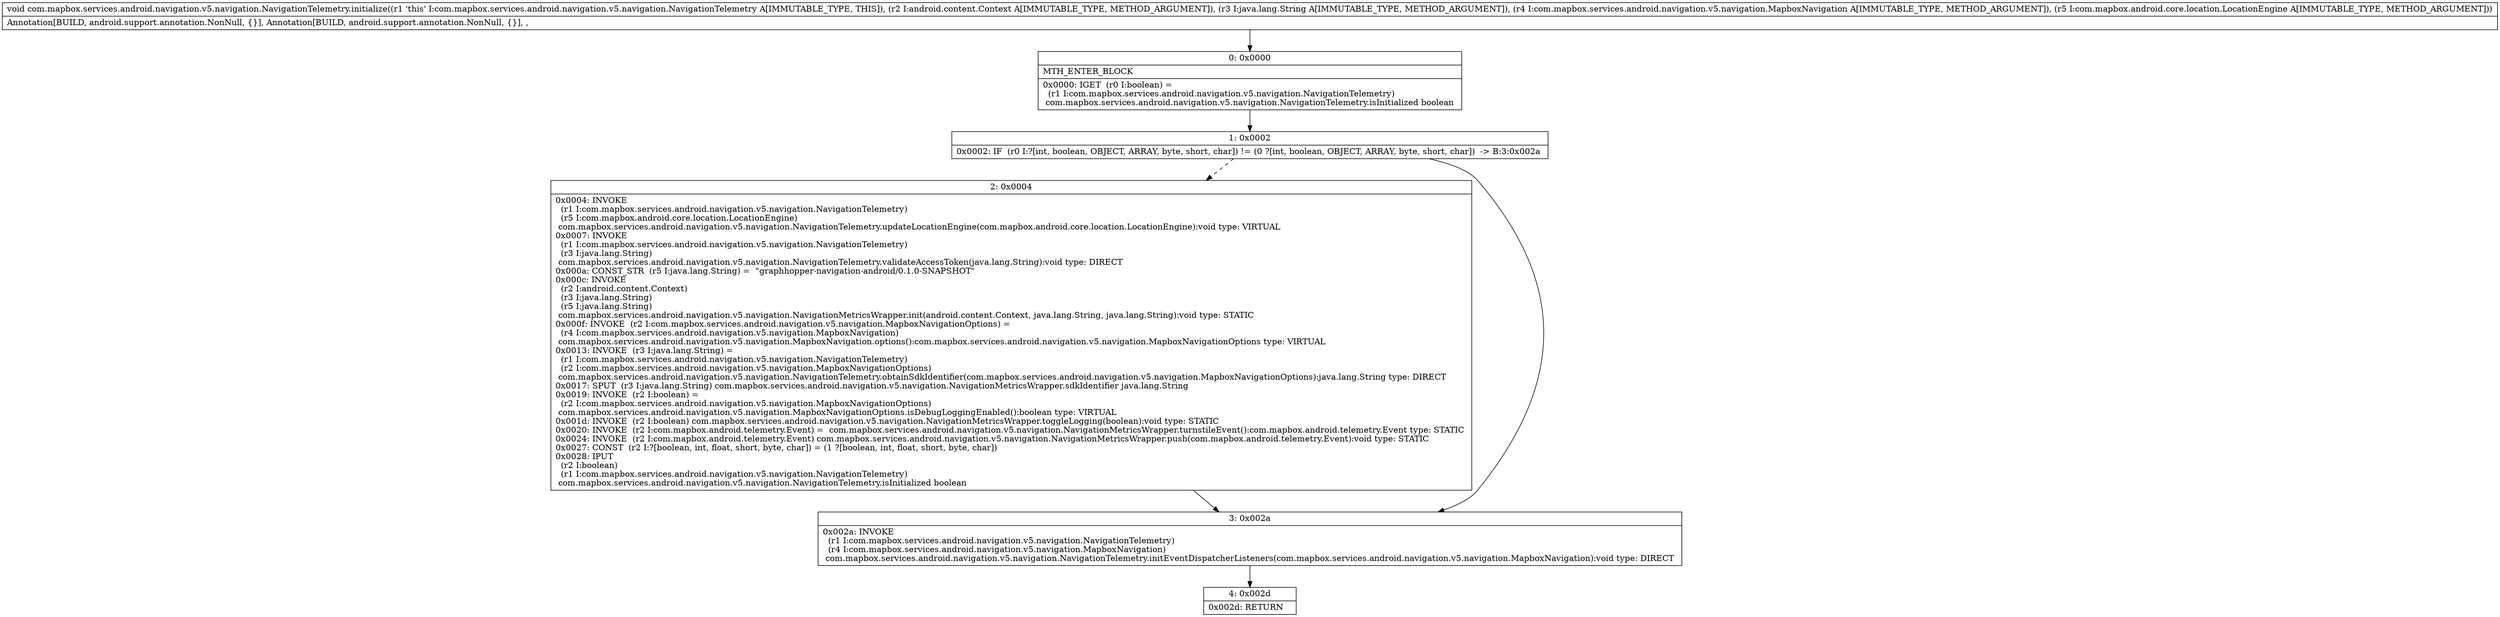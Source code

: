 digraph "CFG forcom.mapbox.services.android.navigation.v5.navigation.NavigationTelemetry.initialize(Landroid\/content\/Context;Ljava\/lang\/String;Lcom\/mapbox\/services\/android\/navigation\/v5\/navigation\/MapboxNavigation;Lcom\/mapbox\/android\/core\/location\/LocationEngine;)V" {
Node_0 [shape=record,label="{0\:\ 0x0000|MTH_ENTER_BLOCK\l|0x0000: IGET  (r0 I:boolean) = \l  (r1 I:com.mapbox.services.android.navigation.v5.navigation.NavigationTelemetry)\l com.mapbox.services.android.navigation.v5.navigation.NavigationTelemetry.isInitialized boolean \l}"];
Node_1 [shape=record,label="{1\:\ 0x0002|0x0002: IF  (r0 I:?[int, boolean, OBJECT, ARRAY, byte, short, char]) != (0 ?[int, boolean, OBJECT, ARRAY, byte, short, char])  \-\> B:3:0x002a \l}"];
Node_2 [shape=record,label="{2\:\ 0x0004|0x0004: INVOKE  \l  (r1 I:com.mapbox.services.android.navigation.v5.navigation.NavigationTelemetry)\l  (r5 I:com.mapbox.android.core.location.LocationEngine)\l com.mapbox.services.android.navigation.v5.navigation.NavigationTelemetry.updateLocationEngine(com.mapbox.android.core.location.LocationEngine):void type: VIRTUAL \l0x0007: INVOKE  \l  (r1 I:com.mapbox.services.android.navigation.v5.navigation.NavigationTelemetry)\l  (r3 I:java.lang.String)\l com.mapbox.services.android.navigation.v5.navigation.NavigationTelemetry.validateAccessToken(java.lang.String):void type: DIRECT \l0x000a: CONST_STR  (r5 I:java.lang.String) =  \"graphhopper\-navigation\-android\/0.1.0\-SNAPSHOT\" \l0x000c: INVOKE  \l  (r2 I:android.content.Context)\l  (r3 I:java.lang.String)\l  (r5 I:java.lang.String)\l com.mapbox.services.android.navigation.v5.navigation.NavigationMetricsWrapper.init(android.content.Context, java.lang.String, java.lang.String):void type: STATIC \l0x000f: INVOKE  (r2 I:com.mapbox.services.android.navigation.v5.navigation.MapboxNavigationOptions) = \l  (r4 I:com.mapbox.services.android.navigation.v5.navigation.MapboxNavigation)\l com.mapbox.services.android.navigation.v5.navigation.MapboxNavigation.options():com.mapbox.services.android.navigation.v5.navigation.MapboxNavigationOptions type: VIRTUAL \l0x0013: INVOKE  (r3 I:java.lang.String) = \l  (r1 I:com.mapbox.services.android.navigation.v5.navigation.NavigationTelemetry)\l  (r2 I:com.mapbox.services.android.navigation.v5.navigation.MapboxNavigationOptions)\l com.mapbox.services.android.navigation.v5.navigation.NavigationTelemetry.obtainSdkIdentifier(com.mapbox.services.android.navigation.v5.navigation.MapboxNavigationOptions):java.lang.String type: DIRECT \l0x0017: SPUT  (r3 I:java.lang.String) com.mapbox.services.android.navigation.v5.navigation.NavigationMetricsWrapper.sdkIdentifier java.lang.String \l0x0019: INVOKE  (r2 I:boolean) = \l  (r2 I:com.mapbox.services.android.navigation.v5.navigation.MapboxNavigationOptions)\l com.mapbox.services.android.navigation.v5.navigation.MapboxNavigationOptions.isDebugLoggingEnabled():boolean type: VIRTUAL \l0x001d: INVOKE  (r2 I:boolean) com.mapbox.services.android.navigation.v5.navigation.NavigationMetricsWrapper.toggleLogging(boolean):void type: STATIC \l0x0020: INVOKE  (r2 I:com.mapbox.android.telemetry.Event) =  com.mapbox.services.android.navigation.v5.navigation.NavigationMetricsWrapper.turnstileEvent():com.mapbox.android.telemetry.Event type: STATIC \l0x0024: INVOKE  (r2 I:com.mapbox.android.telemetry.Event) com.mapbox.services.android.navigation.v5.navigation.NavigationMetricsWrapper.push(com.mapbox.android.telemetry.Event):void type: STATIC \l0x0027: CONST  (r2 I:?[boolean, int, float, short, byte, char]) = (1 ?[boolean, int, float, short, byte, char]) \l0x0028: IPUT  \l  (r2 I:boolean)\l  (r1 I:com.mapbox.services.android.navigation.v5.navigation.NavigationTelemetry)\l com.mapbox.services.android.navigation.v5.navigation.NavigationTelemetry.isInitialized boolean \l}"];
Node_3 [shape=record,label="{3\:\ 0x002a|0x002a: INVOKE  \l  (r1 I:com.mapbox.services.android.navigation.v5.navigation.NavigationTelemetry)\l  (r4 I:com.mapbox.services.android.navigation.v5.navigation.MapboxNavigation)\l com.mapbox.services.android.navigation.v5.navigation.NavigationTelemetry.initEventDispatcherListeners(com.mapbox.services.android.navigation.v5.navigation.MapboxNavigation):void type: DIRECT \l}"];
Node_4 [shape=record,label="{4\:\ 0x002d|0x002d: RETURN   \l}"];
MethodNode[shape=record,label="{void com.mapbox.services.android.navigation.v5.navigation.NavigationTelemetry.initialize((r1 'this' I:com.mapbox.services.android.navigation.v5.navigation.NavigationTelemetry A[IMMUTABLE_TYPE, THIS]), (r2 I:android.content.Context A[IMMUTABLE_TYPE, METHOD_ARGUMENT]), (r3 I:java.lang.String A[IMMUTABLE_TYPE, METHOD_ARGUMENT]), (r4 I:com.mapbox.services.android.navigation.v5.navigation.MapboxNavigation A[IMMUTABLE_TYPE, METHOD_ARGUMENT]), (r5 I:com.mapbox.android.core.location.LocationEngine A[IMMUTABLE_TYPE, METHOD_ARGUMENT]))  | Annotation[BUILD, android.support.annotation.NonNull, \{\}], Annotation[BUILD, android.support.annotation.NonNull, \{\}], , \l}"];
MethodNode -> Node_0;
Node_0 -> Node_1;
Node_1 -> Node_2[style=dashed];
Node_1 -> Node_3;
Node_2 -> Node_3;
Node_3 -> Node_4;
}

